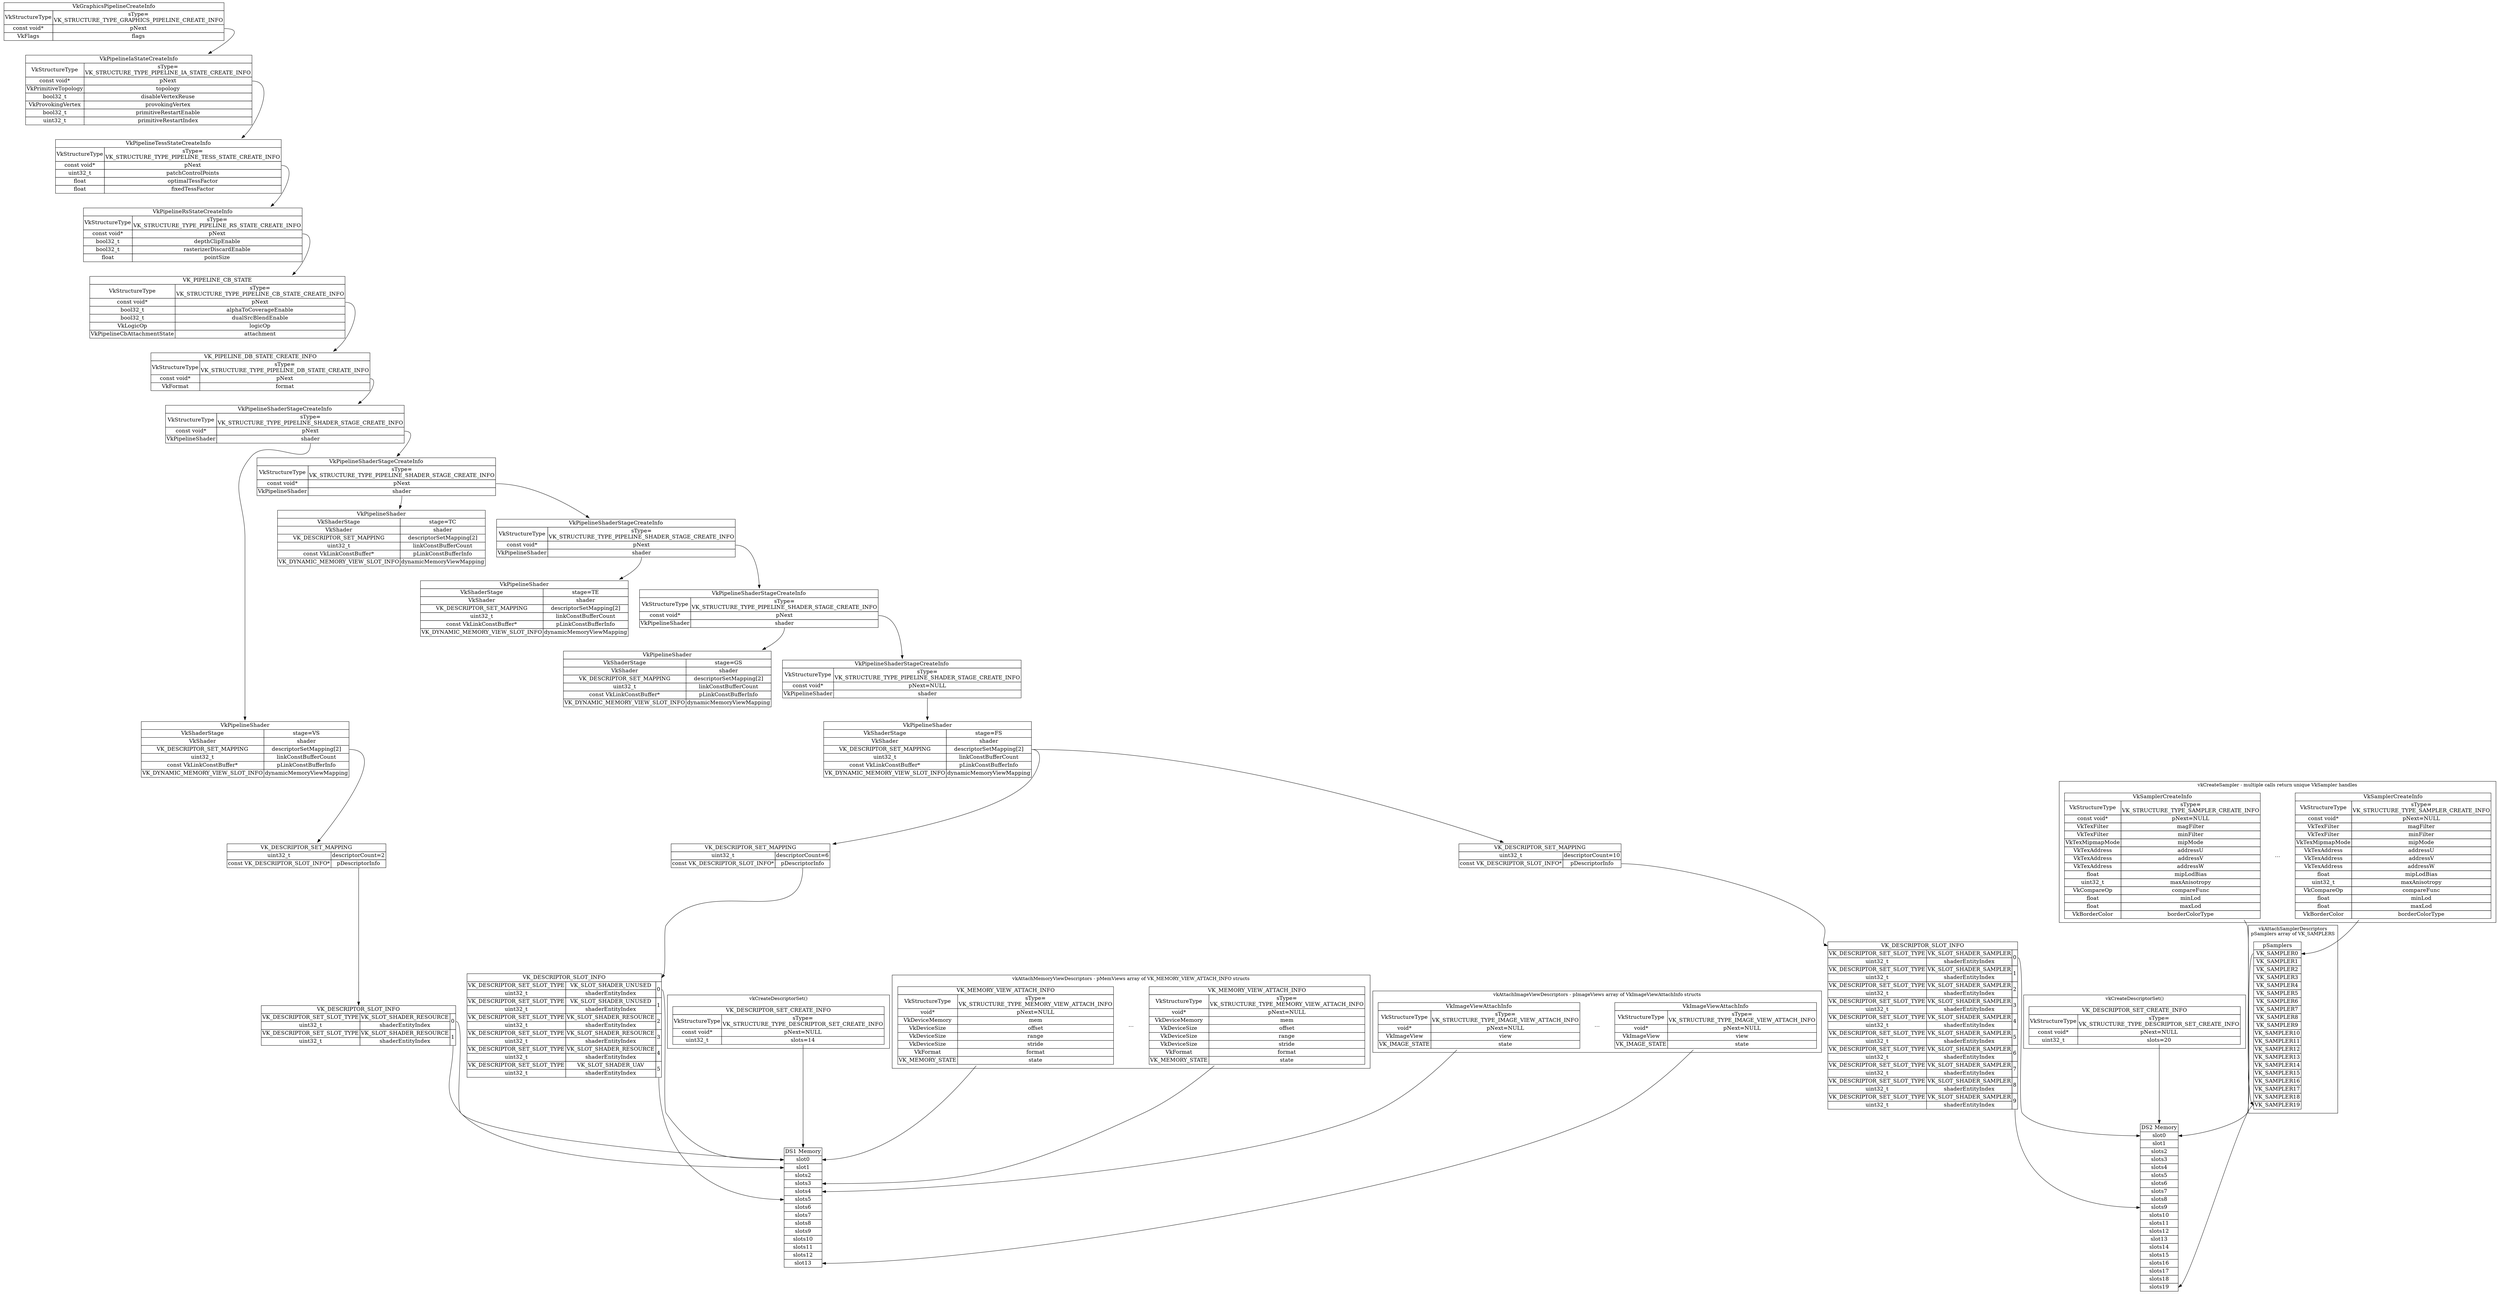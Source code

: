 digraph g {
graph [
rankdir = "TB"
];
node [
fontsize = "16"
shape = "plaintext"
];
edge [
];
"VkGraphicsPipelineCreateInfo_" [
label = <<TABLE BORDER="0" CELLBORDER="1" CELLSPACING="0"> <TR><TD COLSPAN="2" PORT="f0">VkGraphicsPipelineCreateInfo</TD></TR><TR><TD>VkStructureType</TD><TD>sType=<BR/>VK_STRUCTURE_TYPE_GRAPHICS_PIPELINE_CREATE_INFO</TD></TR><TR><TD>const void*</TD><TD PORT="f2">pNext</TD></TR><TR><TD>VkFlags</TD><TD>flags</TD></TR></TABLE>>
];
"VkPipelineIaStateCreateInfo_" [
label = <<TABLE BORDER="0" CELLBORDER="1" CELLSPACING="0"> <TR><TD COLSPAN="2" PORT="f0">VkPipelineIaStateCreateInfo</TD></TR><TR><TD>VkStructureType</TD><TD>sType=<BR/>VK_STRUCTURE_TYPE_PIPELINE_IA_STATE_CREATE_INFO</TD></TR><TR><TD>const void*</TD><TD PORT="f2">pNext</TD></TR><TR><TD>VkPrimitiveTopology</TD><TD>topology</TD></TR><TR><TD>bool32_t</TD><TD>disableVertexReuse</TD></TR><TR><TD>VkProvokingVertex</TD><TD>provokingVertex</TD></TR><TR><TD>bool32_t</TD><TD>primitiveRestartEnable</TD></TR><TR><TD>uint32_t</TD><TD>primitiveRestartIndex</TD></TR></TABLE>>
];
"VkPipelineTessStateCreateInfo_" [
label = <<TABLE BORDER="0" CELLBORDER="1" CELLSPACING="0"> <TR><TD COLSPAN="2" PORT="f0">VkPipelineTessStateCreateInfo</TD></TR><TR><TD>VkStructureType</TD><TD>sType=<BR/>VK_STRUCTURE_TYPE_PIPELINE_TESS_STATE_CREATE_INFO</TD></TR><TR><TD>const void*</TD><TD PORT="f2">pNext</TD></TR><TR><TD>uint32_t</TD><TD>patchControlPoints</TD></TR> <TR><TD>float</TD><TD>optimalTessFactor</TD></TR><TR><TD>float</TD><TD>fixedTessFactor</TD></TR></TABLE>>
];
"VkPipelineRsStateCreateInfo_" [
label = <<TABLE BORDER="0" CELLBORDER="1" CELLSPACING="0"> <TR><TD COLSPAN="2" PORT="f0">VkPipelineRsStateCreateInfo</TD></TR><TR><TD>VkStructureType</TD><TD>sType=<BR/>VK_STRUCTURE_TYPE_PIPELINE_RS_STATE_CREATE_INFO</TD></TR> <TR><TD>const void*</TD><TD PORT="f2">pNext</TD></TR> <TR><TD>bool32_t</TD><TD>depthClipEnable</TD></TR> <TR><TD>bool32_t</TD><TD>rasterizerDiscardEnable</TD></TR> <TR><TD>float</TD><TD>pointSize</TD></TR> </TABLE>>
];
"VkPipelineCbStateCreateInfo_" [
label = <<TABLE BORDER="0" CELLBORDER="1" CELLSPACING="0"> <TR><TD COLSPAN="2" PORT="f0">VK_PIPELINE_CB_STATE</TD></TR><TR><TD>VkStructureType</TD><TD>sType=<BR/>VK_STRUCTURE_TYPE_PIPELINE_CB_STATE_CREATE_INFO</TD></TR> <TR><TD>const void*</TD><TD PORT="f2">pNext</TD></TR> <TR><TD>bool32_t</TD><TD>alphaToCoverageEnable</TD></TR> <TR><TD>bool32_t</TD><TD>dualSrcBlendEnable</TD></TR> <TR><TD>VkLogicOp</TD><TD>logicOp</TD></TR> <TR><TD>VkPipelineCbAttachmentState</TD><TD>attachment</TD></TR> </TABLE>>
];
"_VK_PIPELINE_DB_STATE_CREATE_INFO" [
label = <<TABLE BORDER="0" CELLBORDER="1" CELLSPACING="0"> <TR><TD COLSPAN="2" PORT="f0">VK_PIPELINE_DB_STATE_CREATE_INFO</TD></TR><TR><TD>VkStructureType</TD><TD>sType=<BR/>VK_STRUCTURE_TYPE_PIPELINE_DB_STATE_CREATE_INFO</TD></TR> <TR><TD>const void*</TD><TD PORT="f2">pNext</TD></TR> <TR><TD>VkFormat</TD><TD>format</TD></TR> </TABLE>>
];
"VS_VK_PIPELINE_SHADER_STAGE_CREATE_INFO" [
label = <<TABLE BORDER="0" CELLBORDER="1" CELLSPACING="0"> <TR><TD COLSPAN="2" PORT="f0">VkPipelineShaderStageCreateInfo</TD></TR><TR><TD>VkStructureType</TD><TD>sType=<BR/>VK_STRUCTURE_TYPE_PIPELINE_SHADER_STAGE_CREATE_INFO</TD></TR> <TR><TD>const void*</TD><TD PORT="f2">pNext</TD></TR> <TR><TD>VkPipelineShader</TD><TD PORT="f4">shader</TD></TR> </TABLE>>
];
"TC_VK_PIPELINE_SHADER_STAGE_CREATE_INFO" [
label = <<TABLE BORDER="0" CELLBORDER="1" CELLSPACING="0"> <TR><TD COLSPAN="2" PORT="f0">VkPipelineShaderStageCreateInfo</TD></TR><TR><TD>VkStructureType</TD><TD>sType=<BR/>VK_STRUCTURE_TYPE_PIPELINE_SHADER_STAGE_CREATE_INFO</TD></TR> <TR><TD>const void*</TD><TD PORT="f2">pNext</TD></TR> <TR><TD>VkPipelineShader</TD><TD PORT="f4">shader</TD></TR> </TABLE>>
];
"TE_VK_PIPELINE_SHADER_STAGE_CREATE_INFO" [
label = <<TABLE BORDER="0" CELLBORDER="1" CELLSPACING="0"> <TR><TD COLSPAN="2" PORT="f0">VkPipelineShaderStageCreateInfo</TD></TR><TR><TD>VkStructureType</TD><TD>sType=<BR/>VK_STRUCTURE_TYPE_PIPELINE_SHADER_STAGE_CREATE_INFO</TD></TR> <TR><TD>const void*</TD><TD PORT="f2">pNext</TD></TR> <TR><TD>VkPipelineShader</TD><TD PORT="f4">shader</TD></TR> </TABLE>>
];
"GS_VK_PIPELINE_SHADER_STAGE_CREATE_INFO" [
label = <<TABLE BORDER="0" CELLBORDER="1" CELLSPACING="0"> <TR><TD COLSPAN="2" PORT="f0">VkPipelineShaderStageCreateInfo</TD></TR><TR><TD>VkStructureType</TD><TD>sType=<BR/>VK_STRUCTURE_TYPE_PIPELINE_SHADER_STAGE_CREATE_INFO</TD></TR> <TR><TD>const void*</TD><TD PORT="f2">pNext</TD></TR> <TR><TD>VkPipelineShader</TD><TD PORT="f4">shader</TD></TR> </TABLE>>
];
"FS_VK_PIPELINE_SHADER_STAGE_CREATE_INFO" [
label = <<TABLE BORDER="0" CELLBORDER="1" CELLSPACING="0"> <TR><TD COLSPAN="2" PORT="f0">VkPipelineShaderStageCreateInfo</TD></TR><TR><TD>VkStructureType</TD><TD>sType=<BR/>VK_STRUCTURE_TYPE_PIPELINE_SHADER_STAGE_CREATE_INFO</TD></TR> <TR><TD>const void*</TD><TD PORT="f2">pNext=NULL</TD></TR> <TR><TD>VkPipelineShader</TD><TD PORT="f4">shader</TD></TR> </TABLE>>
];
"VS_VK_PIPELINE_SHADER" [
label = <<TABLE BORDER="0" CELLBORDER="1" CELLSPACING="0"> <TR><TD COLSPAN="2" PORT="f0">VkPipelineShader</TD></TR><TR><TD PORT="f1">VkShaderStage</TD><TD PORT="f2">stage=VS</TD></TR><TR><TD PORT="f3">VkShader</TD><TD PORT="f4">shader</TD></TR><TR><TD PORT="f5">VK_DESCRIPTOR_SET_MAPPING</TD><TD PORT="f6">descriptorSetMapping[2]</TD></TR><TR><TD PORT="f7">uint32_t</TD><TD PORT="f8">linkConstBufferCount</TD></TR><TR><TD PORT="f9">const VkLinkConstBuffer*</TD><TD PORT="f10">pLinkConstBufferInfo</TD></TR><TR><TD PORT="f11">VK_DYNAMIC_MEMORY_VIEW_SLOT_INFO</TD><TD PORT="f12">dynamicMemoryViewMapping</TD></TR></TABLE>>
];
"TC_VK_PIPELINE_SHADER" [
label = <<TABLE BORDER="0" CELLBORDER="1" CELLSPACING="0"> <TR><TD COLSPAN="2" PORT="f0">VkPipelineShader</TD></TR><TR><TD PORT="f1">VkShaderStage</TD><TD PORT="f2">stage=TC</TD></TR><TR><TD PORT="f3">VkShader</TD><TD PORT="f4">shader</TD></TR><TR><TD PORT="f5">VK_DESCRIPTOR_SET_MAPPING</TD><TD PORT="f6">descriptorSetMapping[2]</TD></TR><TR><TD PORT="f7">uint32_t</TD><TD PORT="f8">linkConstBufferCount</TD></TR><TR><TD PORT="f9">const VkLinkConstBuffer*</TD><TD PORT="f10">pLinkConstBufferInfo</TD></TR><TR><TD PORT="f11">VK_DYNAMIC_MEMORY_VIEW_SLOT_INFO</TD><TD PORT="f12">dynamicMemoryViewMapping</TD></TR></TABLE>>
];
"TE_VK_PIPELINE_SHADER" [
label = <<TABLE BORDER="0" CELLBORDER="1" CELLSPACING="0"> <TR><TD COLSPAN="2" PORT="f0">VkPipelineShader</TD></TR><TR><TD PORT="f1">VkShaderStage</TD><TD PORT="f2">stage=TE</TD></TR><TR><TD PORT="f3">VkShader</TD><TD PORT="f4">shader</TD></TR><TR><TD PORT="f5">VK_DESCRIPTOR_SET_MAPPING</TD><TD PORT="f6">descriptorSetMapping[2]</TD></TR><TR><TD PORT="f7">uint32_t</TD><TD PORT="f8">linkConstBufferCount</TD></TR><TR><TD PORT="f9">const VkLinkConstBuffer*</TD><TD PORT="f10">pLinkConstBufferInfo</TD></TR><TR><TD PORT="f11">VK_DYNAMIC_MEMORY_VIEW_SLOT_INFO</TD><TD PORT="f12">dynamicMemoryViewMapping</TD></TR></TABLE>>
];
"GS_VK_PIPELINE_SHADER" [
label = <<TABLE BORDER="0" CELLBORDER="1" CELLSPACING="0"> <TR><TD COLSPAN="2" PORT="f0">VkPipelineShader</TD></TR><TR><TD PORT="f1">VkShaderStage</TD><TD PORT="f2">stage=GS</TD></TR><TR><TD PORT="f3">VkShader</TD><TD PORT="f4">shader</TD></TR><TR><TD PORT="f5">VK_DESCRIPTOR_SET_MAPPING</TD><TD PORT="f6">descriptorSetMapping[2]</TD></TR><TR><TD PORT="f7">uint32_t</TD><TD PORT="f8">linkConstBufferCount</TD></TR><TR><TD PORT="f9">const VkLinkConstBuffer*</TD><TD PORT="f10">pLinkConstBufferInfo</TD></TR><TR><TD PORT="f11">VK_DYNAMIC_MEMORY_VIEW_SLOT_INFO</TD><TD PORT="f12">dynamicMemoryViewMapping</TD></TR></TABLE>>
];
"FS_VK_PIPELINE_SHADER" [
label = <<TABLE BORDER="0" CELLBORDER="1" CELLSPACING="0"> <TR><TD COLSPAN="2" PORT="f0">VkPipelineShader</TD></TR><TR><TD PORT="f1">VkShaderStage</TD><TD PORT="f2">stage=FS</TD></TR><TR><TD PORT="f3">VkShader</TD><TD PORT="f4">shader</TD></TR><TR><TD PORT="f5">VK_DESCRIPTOR_SET_MAPPING</TD><TD PORT="f6">descriptorSetMapping[2]</TD></TR><TR><TD PORT="f7">uint32_t</TD><TD PORT="f8">linkConstBufferCount</TD></TR><TR><TD PORT="f9">const VkLinkConstBuffer*</TD><TD PORT="f10">pLinkConstBufferInfo</TD></TR><TR><TD PORT="f11">VK_DYNAMIC_MEMORY_VIEW_SLOT_INFO</TD><TD PORT="f12">dynamicMemoryViewMapping</TD></TR></TABLE>>
];
"VkGraphicsPipelineCreateInfo_":f2 -> "VkPipelineIaStateCreateInfo_" [
id = 100
];
"VkPipelineIaStateCreateInfo_":f2 -> "VkPipelineTessStateCreateInfo_" [
id = 101
];
"VkPipelineTessStateCreateInfo_":f2 -> "VkPipelineRsStateCreateInfo_" [
id = 102
];
"VkPipelineRsStateCreateInfo_":f2 -> "VkPipelineCbStateCreateInfo_" [
id = 103
];
"VkPipelineCbStateCreateInfo_":f2 -> "_VK_PIPELINE_DB_STATE_CREATE_INFO" [
id = 104
];
"_VK_PIPELINE_DB_STATE_CREATE_INFO":f2 -> "VS_VK_PIPELINE_SHADER_STAGE_CREATE_INFO" [
id = 105
];
"VS_VK_PIPELINE_SHADER_STAGE_CREATE_INFO":f2 -> "TC_VK_PIPELINE_SHADER_STAGE_CREATE_INFO" [
id = 106
];
"TC_VK_PIPELINE_SHADER_STAGE_CREATE_INFO":f2 -> "TE_VK_PIPELINE_SHADER_STAGE_CREATE_INFO" [
id = 107
];
"TE_VK_PIPELINE_SHADER_STAGE_CREATE_INFO":f2 -> "GS_VK_PIPELINE_SHADER_STAGE_CREATE_INFO" [
id = 108
];
"GS_VK_PIPELINE_SHADER_STAGE_CREATE_INFO":f2 -> "FS_VK_PIPELINE_SHADER_STAGE_CREATE_INFO" [
id = 109
];
"VS_VK_PIPELINE_SHADER_STAGE_CREATE_INFO":f4 -> "VS_VK_PIPELINE_SHADER" [
id = 110
];
"TE_VK_PIPELINE_SHADER_STAGE_CREATE_INFO":f4 -> "TE_VK_PIPELINE_SHADER" [
id = 111
];
"TC_VK_PIPELINE_SHADER_STAGE_CREATE_INFO":f4 -> "TC_VK_PIPELINE_SHADER" [
id = 112
];
"GS_VK_PIPELINE_SHADER_STAGE_CREATE_INFO":f4 -> "GS_VK_PIPELINE_SHADER" [
id = 113
];
"FS_VK_PIPELINE_SHADER_STAGE_CREATE_INFO":f4 -> "FS_VK_PIPELINE_SHADER" [
id = 114
];
subgraph clusterDSCreate1
{
label="vkCreateDescriptorSet()"
"_VK_DESCRIPTOR_SET_CREATE_INFO1" [
label = <<TABLE BORDER="0" CELLBORDER="1" CELLSPACING="0"> <TR><TD COLSPAN="2" PORT="f0">VK_DESCRIPTOR_SET_CREATE_INFO</TD></TR><TR><TD PORT="f1">VkStructureType</TD><TD>sType=<BR/>VK_STRUCTURE_TYPE_DESCRIPTOR_SET_CREATE_INFO</TD></TR><TR><TD>const void*</TD><TD PORT="f2">pNext=NULL</TD></TR><TR><TD PORT="f3">uint32_t</TD><TD PORT="f4">slots=14</TD></TR></TABLE>>
];
}
subgraph clusterDSCreate2
{
label="vkCreateDescriptorSet()"
"_VK_DESCRIPTOR_SET_CREATE_INFO2" [
label = <<TABLE BORDER="0" CELLBORDER="1" CELLSPACING="0"> <TR><TD COLSPAN="2" PORT="f0">VK_DESCRIPTOR_SET_CREATE_INFO</TD></TR><TR><TD PORT="f1">VkStructureType</TD><TD>sType=<BR/>VK_STRUCTURE_TYPE_DESCRIPTOR_SET_CREATE_INFO</TD></TR><TR><TD>const void*</TD><TD PORT="f2">pNext=NULL</TD></TR><TR><TD PORT="f3">uint32_t</TD><TD PORT="f4">slots=20</TD></TR></TABLE>>
];
}
subgraph clusterSamplerCreate
{
label="vkCreateSampler - multiple calls return unique VkSampler handles"
"_VK_SAMPLER_CREATE_INFO_0" [
label = <<TABLE BORDER="0" CELLBORDER="1" CELLSPACING="0"> <TR><TD COLSPAN="2" PORT="f0">VkSamplerCreateInfo</TD></TR><TR><TD PORT="f1">VkStructureType</TD><TD PORT="f2">sType=<BR/>VK_STRUCTURE_TYPE_SAMPLER_CREATE_INFO</TD></TR><TR><TD PORT="f3">const void*</TD><TD PORT="f4">pNext=NULL</TD></TR><TR><TD PORT="f5">VkTexFilter</TD><TD PORT="f6">magFilter</TD></TR><TR><TD PORT="f7">VkTexFilter</TD><TD PORT="f8">minFilter</TD></TR><TR><TD PORT="f9">VkTexMipmapMode</TD><TD PORT="f10">mipMode</TD></TR><TR><TD PORT="f11">VkTexAddress</TD><TD PORT="f12">addressU</TD></TR><TR><TD PORT="f13">VkTexAddress</TD><TD PORT="f14">addressV</TD></TR><TR><TD PORT="f15">VkTexAddress</TD><TD PORT="f16">addressW</TD></TR><TR><TD PORT="f17">float</TD><TD PORT="f18">mipLodBias</TD></TR><TR><TD PORT="f19">uint32_t</TD><TD PORT="f20">maxAnisotropy</TD></TR><TR><TD PORT="f21">VkCompareOp</TD><TD PORT="f22">compareFunc</TD></TR><TR><TD PORT="f23">float</TD><TD PORT="f24">minLod</TD></TR><TR><TD PORT="f25">float</TD><TD PORT="f26">maxLod</TD></TR><TR><TD PORT="f27">VkBorderColor</TD><TD PORT="f28">borderColorType</TD></TR></TABLE>>
];
"SAMPLER_ELLIPSES" [
label = "..."
];
"_VK_SAMPLER_CREATE_INFO_19" [
label = <<TABLE BORDER="0" CELLBORDER="1" CELLSPACING="0"> <TR><TD COLSPAN="2" PORT="f0">VkSamplerCreateInfo</TD></TR><TR><TD PORT="f1">VkStructureType</TD><TD PORT="f2">sType=<BR/>VK_STRUCTURE_TYPE_SAMPLER_CREATE_INFO</TD></TR><TR><TD PORT="f3">const void*</TD><TD PORT="f4">pNext=NULL</TD></TR><TR><TD PORT="f5">VkTexFilter</TD><TD PORT="f6">magFilter</TD></TR><TR><TD PORT="f7">VkTexFilter</TD><TD PORT="f8">minFilter</TD></TR><TR><TD PORT="f9">VkTexMipmapMode</TD><TD PORT="f10">mipMode</TD></TR><TR><TD PORT="f11">VkTexAddress</TD><TD PORT="f12">addressU</TD></TR><TR><TD PORT="f13">VkTexAddress</TD><TD PORT="f14">addressV</TD></TR><TR><TD PORT="f15">VkTexAddress</TD><TD PORT="f16">addressW</TD></TR><TR><TD PORT="f17">float</TD><TD PORT="f18">mipLodBias</TD></TR><TR><TD PORT="f19">uint32_t</TD><TD PORT="f20">maxAnisotropy</TD></TR><TR><TD PORT="f21">VkCompareOp</TD><TD PORT="f22">compareFunc</TD></TR><TR><TD PORT="f23">float</TD><TD PORT="f24">minLod</TD></TR><TR><TD PORT="f25">float</TD><TD PORT="f26">maxLod</TD></TR><TR><TD PORT="f27">VkBorderColor</TD><TD PORT="f28">borderColorType</TD></TR></TABLE>>
];
}
subgraph clusterSamplerAttach
{
label="vkAttachSamplerDescriptors&#92;npSamplers array of VK_SAMPLERS"
"SAMPLER_ARRAY" [
label = <<TABLE BORDER="0" CELLBORDER="1" CELLSPACING="0"> <TR><TD PORT="pSamp">pSamplers</TD></TR><TR><TD PORT="f0">VK_SAMPLER0</TD></TR><TR><TD PORT="f1">VK_SAMPLER1</TD></TR><TR><TD PORT="f2">VK_SAMPLER2</TD></TR><TR><TD PORT="f3">VK_SAMPLER3</TD></TR><TR><TD PORT="f4">VK_SAMPLER4</TD></TR><TR><TD PORT="f5">VK_SAMPLER5</TD></TR><TR><TD PORT="f6">VK_SAMPLER6</TD></TR><TR><TD PORT="f7">VK_SAMPLER7</TD></TR><TR><TD PORT="f8">VK_SAMPLER8</TD></TR><TR><TD PORT="f9">VK_SAMPLER9</TD></TR><TR><TD PORT="f10">VK_SAMPLER10</TD></TR><TR><TD PORT="f11">VK_SAMPLER11</TD></TR><TR><TD PORT="f12">VK_SAMPLER12</TD></TR><TR><TD PORT="f13">VK_SAMPLER13</TD></TR><TR><TD PORT="f14">VK_SAMPLER14</TD></TR><TR><TD PORT="f15">VK_SAMPLER15</TD></TR><TR><TD PORT="f16">VK_SAMPLER16</TD></TR><TR><TD PORT="f17">VK_SAMPLER17</TD></TR><TR><TD PORT="f18">VK_SAMPLER18</TD></TR><TR><TD PORT="f19">VK_SAMPLER19</TD></TR></TABLE>>
];
}
"DS1_MEMORY" [
label = <<TABLE BORDER="0" CELLBORDER="1" CELLSPACING="0"> <TR><TD PORT="ds1">DS1 Memory</TD></TR><TR><TD PORT="f0">slot0</TD></TR><TR><TD PORT="f1">slot1</TD></TR><TR><TD PORT="f2">slots2</TD></TR><TR><TD PORT="f3">slots3</TD></TR><TR><TD PORT="f4">slots4</TD></TR><TR><TD PORT="f5">slots5</TD></TR><TR><TD PORT="f6">slots6</TD></TR><TR><TD PORT="f7">slots7</TD></TR><TR><TD PORT="f8">slots8</TD></TR><TR><TD PORT="f9">slots9</TD></TR><TR><TD PORT="f10">slots10</TD></TR><TR><TD PORT="f11">slots11</TD></TR><TR><TD PORT="f12">slots12</TD></TR><TR><TD PORT="f13">slot13</TD></TR></TABLE>>
];
"DS2_MEMORY" [
label = <<TABLE BORDER="0" CELLBORDER="1" CELLSPACING="0"> <TR><TD PORT="ds2">DS2 Memory</TD></TR><TR><TD PORT="f0">slot0</TD></TR><TR><TD PORT="f1">slot1</TD></TR><TR><TD PORT="f2">slots2</TD></TR><TR><TD PORT="f3">slots3</TD></TR><TR><TD PORT="f4">slots4</TD></TR><TR><TD PORT="f5">slots5</TD></TR><TR><TD PORT="f6">slots6</TD></TR><TR><TD PORT="f7">slots7</TD></TR><TR><TD PORT="f8">slots8</TD></TR><TR><TD PORT="f9">slots9</TD></TR><TR><TD PORT="f10">slots10</TD></TR><TR><TD PORT="f11">slots11</TD></TR><TR><TD PORT="f12">slots12</TD></TR><TR><TD PORT="f13">slot13</TD></TR><TR><TD PORT="f14">slots14</TD></TR><TR><TD PORT="f15">slots15</TD></TR><TR><TD PORT="f16">slots16</TD></TR><TR><TD PORT="f17">slots17</TD></TR><TR><TD PORT="f18">slots18</TD></TR><TR><TD PORT="f19">slots19</TD></TR></TABLE>>
];
subgraph clusterMemoryView
{
label="vkAttachMemoryViewDescriptors - pMemViews array of VK_MEMORY_VIEW_ATTACH_INFO structs"
"_VK_MEMORY_VIEW_ATTACH_INFO_3" [
label = <<TABLE BORDER="0" CELLBORDER="1" CELLSPACING="0"> <TR><TD COLSPAN="2" PORT="f0">VK_MEMORY_VIEW_ATTACH_INFO</TD></TR><TR><TD PORT="f1">VkStructureType</TD><TD PORT="f2">sType=<BR/>VK_STRUCTURE_TYPE_MEMORY_VIEW_ATTACH_INFO</TD></TR><TR><TD PORT="f3">void*</TD><TD PORT="f4">pNext=NULL</TD></TR><TR><TD PORT="f5">VkDeviceMemory</TD><TD PORT="f6">mem</TD></TR><TR><TD PORT="f7">VkDeviceSize</TD><TD PORT="f8">offset</TD></TR><TR><TD PORT="f9">VkDeviceSize</TD><TD PORT="f10">range</TD></TR><TR><TD PORT="f11">VkDeviceSize</TD><TD PORT="f12">stride</TD></TR><TR><TD PORT="f13">VkFormat</TD><TD PORT="f14">format</TD></TR><TR><TD PORT="f15">VK_MEMORY_STATE</TD><TD PORT="f16">state</TD></TR></TABLE>>
];
"MEM_VIEW_ELLIPSES" [
label = "..."
];
"_VK_MEMORY_VIEW_ATTACH_INFO_0" [
label = <<TABLE BORDER="0" CELLBORDER="1" CELLSPACING="0"> <TR><TD COLSPAN="2" PORT="f0">VK_MEMORY_VIEW_ATTACH_INFO</TD></TR><TR><TD PORT="f1">VkStructureType</TD><TD PORT="f2">sType=<BR/>VK_STRUCTURE_TYPE_MEMORY_VIEW_ATTACH_INFO</TD></TR><TR><TD PORT="f3">void*</TD><TD PORT="f4">pNext=NULL</TD></TR><TR><TD PORT="f5">VkDeviceMemory</TD><TD PORT="f6">mem</TD></TR><TR><TD PORT="f7">VkDeviceSize</TD><TD PORT="f8">offset</TD></TR><TR><TD PORT="f9">VkDeviceSize</TD><TD PORT="f10">range</TD></TR><TR><TD PORT="f11">VkDeviceSize</TD><TD PORT="f12">stride</TD></TR><TR><TD PORT="f13">VkFormat</TD><TD PORT="f14">format</TD></TR><TR><TD PORT="f15">VK_MEMORY_STATE</TD><TD PORT="f16">state</TD></TR></TABLE>>
];
}
subgraph clusterImageView
{
label="vkAttachImageViewDescriptors - pImageViews array of VkImageViewAttachInfo structs"
"_VK_IMAGE_VIEW_ATTACH_INFO_9" [
label = <<TABLE BORDER="0" CELLBORDER="1" CELLSPACING="0"> <TR><TD COLSPAN="2" PORT="f0">VkImageViewAttachInfo</TD></TR><TR><TD PORT="f1">VkStructureType</TD><TD PORT="f2">sType=<BR/>VK_STRUCTURE_TYPE_IMAGE_VIEW_ATTACH_INFO</TD></TR><TR><TD PORT="f3">void*</TD><TD PORT="f4">pNext=NULL</TD></TR><TR><TD PORT="f5">VkImageView</TD><TD PORT="f6">view</TD></TR><TR><TD PORT="f7">VK_IMAGE_STATE</TD><TD PORT="f8">state</TD></TR></TABLE>>
];
"IMG_VIEW_ELLIPSES" [
label = "..."
];
"_VK_IMAGE_VIEW_ATTACH_INFO_0" [
label = <<TABLE BORDER="0" CELLBORDER="1" CELLSPACING="0"> <TR><TD COLSPAN="2" PORT="f0">VkImageViewAttachInfo</TD></TR><TR><TD PORT="f1">VkStructureType</TD><TD PORT="f2">sType=<BR/>VK_STRUCTURE_TYPE_IMAGE_VIEW_ATTACH_INFO</TD></TR><TR><TD PORT="f3">void*</TD><TD PORT="f4">pNext=NULL</TD></TR><TR><TD PORT="f5">VkImageView</TD><TD PORT="f6">view</TD></TR><TR><TD PORT="f7">VK_IMAGE_STATE</TD><TD PORT="f8">state</TD></TR></TABLE>>
];
}
"VS_VK_DESCRIPTOR_SET_MAPPING" [
label = <<TABLE BORDER="0" CELLBORDER="1" CELLSPACING="0"> <TR><TD COLSPAN="2" PORT="f0">VK_DESCRIPTOR_SET_MAPPING</TD></TR><TR><TD PORT="f1">uint32_t</TD><TD PORT="f2">descriptorCount=2</TD></TR><TR><TD PORT="f3">const VK_DESCRIPTOR_SLOT_INFO*</TD><TD PORT="f4">pDescriptorInfo</TD></TR></TABLE>>
];
"VS_VK_DESCRIPTOR_SLOT_INFO" [
label = <<TABLE BORDER="0" CELLBORDER="1" CELLSPACING="0"> <TR><TD COLSPAN="3" PORT="f0">VK_DESCRIPTOR_SLOT_INFO</TD></TR><TR><TD PORT="f2">VK_DESCRIPTOR_SET_SLOT_TYPE</TD><TD PORT="f3">VK_SLOT_SHADER_RESOURCE</TD><TD ROWSPAN="2" PORT="f1">0</TD></TR><TR><TD PORT="f4">uint32_t</TD><TD PORT="f5">shaderEntityIndex</TD></TR><TR><TD PORT="f7">VK_DESCRIPTOR_SET_SLOT_TYPE</TD><TD PORT="f8">VK_SLOT_SHADER_RESOURCE</TD><TD ROWSPAN="2" PORT="f6">1</TD></TR><TR><TD PORT="f9">uint32_t</TD><TD PORT="f10">shaderEntityIndex</TD></TR></TABLE>>
];
"FS0_VK_DESCRIPTOR_SET_MAPPING" [
label = <<TABLE BORDER="0" CELLBORDER="1" CELLSPACING="0"> <TR><TD COLSPAN="2" PORT="f0">VK_DESCRIPTOR_SET_MAPPING</TD></TR><TR><TD PORT="f1">uint32_t</TD><TD PORT="f2">descriptorCount=6</TD></TR><TR><TD PORT="f3">const VK_DESCRIPTOR_SLOT_INFO*</TD><TD PORT="f4">pDescriptorInfo</TD></TR></TABLE>>
];
"FS0_VK_DESCRIPTOR_SLOT_INFO" [
label = <<TABLE BORDER="0" CELLBORDER="1" CELLSPACING="0"> <TR><TD COLSPAN="3" PORT="f0">VK_DESCRIPTOR_SLOT_INFO</TD></TR><TR><TD PORT="f2">VK_DESCRIPTOR_SET_SLOT_TYPE</TD><TD PORT="f3">VK_SLOT_SHADER_UNUSED</TD><TD ROWSPAN="2" PORT="f1">0</TD></TR><TR><TD PORT="f4">uint32_t</TD><TD PORT="f5">shaderEntityIndex</TD></TR><TR><TD PORT="f7">VK_DESCRIPTOR_SET_SLOT_TYPE</TD><TD PORT="f8">VK_SLOT_SHADER_UNUSED</TD><TD ROWSPAN="2" PORT="f6">1</TD></TR><TR><TD PORT="f9">uint32_t</TD><TD PORT="f10">shaderEntityIndex</TD></TR><TR><TD PORT="f12">VK_DESCRIPTOR_SET_SLOT_TYPE</TD><TD PORT="f13">VK_SLOT_SHADER_RESOURCE</TD><TD ROWSPAN="2" PORT="f11">2</TD></TR><TR><TD PORT="f14">uint32_t</TD><TD PORT="f15">shaderEntityIndex</TD></TR><TR><TD PORT="f17">VK_DESCRIPTOR_SET_SLOT_TYPE</TD><TD PORT="f18">VK_SLOT_SHADER_RESOURCE</TD><TD ROWSPAN="2" PORT="f16">3</TD></TR><TR><TD PORT="f19">uint32_t</TD><TD PORT="f20">shaderEntityIndex</TD></TR><TR><TD PORT="f22">VK_DESCRIPTOR_SET_SLOT_TYPE</TD><TD PORT="f23">VK_SLOT_SHADER_RESOURCE</TD><TD ROWSPAN="2" PORT="f21">4</TD></TR><TR><TD PORT="f24">uint32_t</TD><TD PORT="f25">shaderEntityIndex</TD></TR><TR><TD PORT="f27">VK_DESCRIPTOR_SET_SLOT_TYPE</TD><TD PORT="f28">VK_SLOT_SHADER_UAV</TD><TD ROWSPAN="2" PORT="f26">5</TD></TR><TR><TD PORT="f29">uint32_t</TD><TD PORT="f30">shaderEntityIndex</TD></TR></TABLE>>
];
"FS1_VK_DESCRIPTOR_SET_MAPPING" [
label = <<TABLE BORDER="0" CELLBORDER="1" CELLSPACING="0"> <TR><TD COLSPAN="2" PORT="f0">VK_DESCRIPTOR_SET_MAPPING</TD></TR><TR><TD PORT="f1">uint32_t</TD><TD PORT="f2">descriptorCount=10</TD></TR><TR><TD PORT="f3">const VK_DESCRIPTOR_SLOT_INFO*</TD><TD PORT="f4">pDescriptorInfo</TD></TR></TABLE>>
];
"FS1_VK_DESCRIPTOR_SLOT_INFO" [
label = <<TABLE BORDER="0" CELLBORDER="1" CELLSPACING="0"> <TR><TD COLSPAN="3" PORT="f0">VK_DESCRIPTOR_SLOT_INFO</TD></TR><TR><TD PORT="f2">VK_DESCRIPTOR_SET_SLOT_TYPE</TD><TD PORT="f3">VK_SLOT_SHADER_SAMPLER</TD><TD ROWSPAN="2" PORT="f1">0</TD></TR><TR><TD PORT="f4">uint32_t</TD><TD PORT="f5">shaderEntityIndex</TD></TR><TR><TD PORT="f7">VK_DESCRIPTOR_SET_SLOT_TYPE</TD><TD PORT="f8">VK_SLOT_SHADER_SAMPLER</TD><TD ROWSPAN="2" PORT="f6">1</TD></TR><TR><TD PORT="f9">uint32_t</TD><TD PORT="f10">shaderEntityIndex</TD></TR><TR><TD PORT="f12">VK_DESCRIPTOR_SET_SLOT_TYPE</TD><TD PORT="f13">VK_SLOT_SHADER_SAMPLER</TD><TD ROWSPAN="2" PORT="f11">2</TD></TR><TR><TD PORT="f14">uint32_t</TD><TD PORT="f15">shaderEntityIndex</TD></TR><TR><TD PORT="f17">VK_DESCRIPTOR_SET_SLOT_TYPE</TD><TD PORT="f18">VK_SLOT_SHADER_SAMPLER</TD><TD ROWSPAN="2" PORT="f16">3</TD></TR><TR><TD PORT="f19">uint32_t</TD><TD PORT="f20">shaderEntityIndex</TD></TR><TR><TD PORT="f22">VK_DESCRIPTOR_SET_SLOT_TYPE</TD><TD PORT="f23">VK_SLOT_SHADER_SAMPLER</TD><TD ROWSPAN="2" PORT="f21">4</TD></TR><TR><TD PORT="f24">uint32_t</TD><TD PORT="f25">shaderEntityIndex</TD></TR><TR><TD PORT="f27">VK_DESCRIPTOR_SET_SLOT_TYPE</TD><TD PORT="f28">VK_SLOT_SHADER_SAMPLER</TD><TD ROWSPAN="2" PORT="f26">5</TD></TR><TR><TD PORT="f29">uint32_t</TD><TD PORT="f30">shaderEntityIndex</TD></TR><TR><TD PORT="f32">VK_DESCRIPTOR_SET_SLOT_TYPE</TD><TD PORT="f33">VK_SLOT_SHADER_SAMPLER</TD><TD ROWSPAN="2" PORT="f31">6</TD></TR><TR><TD PORT="f34">uint32_t</TD><TD PORT="f35">shaderEntityIndex</TD></TR><TR><TD PORT="f37">VK_DESCRIPTOR_SET_SLOT_TYPE</TD><TD PORT="f38">VK_SLOT_SHADER_SAMPLER</TD><TD ROWSPAN="2" PORT="f36">7</TD></TR><TR><TD PORT="f39">uint32_t</TD><TD PORT="f40">shaderEntityIndex</TD></TR><TR><TD PORT="f42">VK_DESCRIPTOR_SET_SLOT_TYPE</TD><TD PORT="f43">VK_SLOT_SHADER_SAMPLER</TD><TD ROWSPAN="2" PORT="f41">8</TD></TR><TR><TD PORT="f44">uint32_t</TD><TD PORT="f45">shaderEntityIndex</TD></TR><TR><TD PORT="f47">VK_DESCRIPTOR_SET_SLOT_TYPE</TD><TD PORT="f48">VK_SLOT_SHADER_SAMPLER</TD><TD ROWSPAN="2" PORT="f46">9</TD></TR><TR><TD PORT="f49">uint32_t</TD><TD PORT="f50">shaderEntityIndex</TD></TR></TABLE>>
];
/*
"_VK_DESCRIPTOR_SET_CREATE_INFO1":f2 -> "_VK_DESCRIPTOR_SET_CREATE_INFO2":f0 [
id = 0
];
*/
"_VK_DESCRIPTOR_SET_CREATE_INFO1":f4 -> "DS1_MEMORY":ds1 [
id = 1
];
"_VK_DESCRIPTOR_SET_CREATE_INFO2":f4 -> "DS2_MEMORY":ds2 [
id = 2
];
/*
"_VK_SAMPLER_CREATE_INFO_0":f4 -> "_ELLIPSE0" [
id = 3
];
"_ELLIPSE0" -> "_VK_SAMPLER_CREATE_INFO_19":f0 [
id = 3
];
*/
"_VK_SAMPLER_CREATE_INFO_0" -> "SAMPLER_ARRAY":f0 [
id = 4
];
"_VK_SAMPLER_CREATE_INFO_19" -> "SAMPLER_ARRAY":f19 [
id = 5
];
"SAMPLER_ARRAY":f0 -> "DS2_MEMORY":f0 [
id = 6
];
"SAMPLER_ARRAY":f19 -> "DS2_MEMORY":f19 [
id = 7
];
/*
"_VK_MEMORY_VIEW_ATTACH_INFO_0":f4 -> "_ELLIPSE1" [
id = 6
];
"_ELLIPSE1" -> "_VK_MEMORY_VIEW_ATTACH_INFO_3":f0 [
id = 7
];
"_VK_IMAGE_VIEW_ATTACH_INFO_0":f4 -> "_ELLIPSE2" [
id = 8
];
"_ELLIPSE2" -> "_VK_IMAGE_VIEW_ATTACH_INFO_9":f0 [
id = 9
];
*/
"_VK_MEMORY_VIEW_ATTACH_INFO_0" -> "DS1_MEMORY":f0 [
id = 10
];
"_VK_MEMORY_VIEW_ATTACH_INFO_3" -> "DS1_MEMORY":f3 [
id = 11
];
"_VK_IMAGE_VIEW_ATTACH_INFO_0" -> "DS1_MEMORY":f4 [
id = 10
];
"_VK_IMAGE_VIEW_ATTACH_INFO_9" -> "DS1_MEMORY":f13 [
id = 11
];
"VS_VK_DESCRIPTOR_SET_MAPPING":f4 -> "VS_VK_DESCRIPTOR_SLOT_INFO":f0 [
id = 12
];
"VS_VK_DESCRIPTOR_SLOT_INFO":f1 -> "DS1_MEMORY":f0 [
id = 13
];
"VS_VK_DESCRIPTOR_SLOT_INFO":f6 -> "DS1_MEMORY":f1 [
id = 14
];
"FS0_VK_DESCRIPTOR_SET_MAPPING":f4 -> "FS0_VK_DESCRIPTOR_SLOT_INFO":f0 [
id = 15
];
"FS0_VK_DESCRIPTOR_SLOT_INFO":f1 -> "DS1_MEMORY":f0 [
id = 16
];
"FS0_VK_DESCRIPTOR_SLOT_INFO":f26 -> "DS1_MEMORY":f5 [
id = 17
];
"FS1_VK_DESCRIPTOR_SET_MAPPING":f4 -> "FS1_VK_DESCRIPTOR_SLOT_INFO":f0 [
id = 15
];
"FS1_VK_DESCRIPTOR_SLOT_INFO":f1 -> "DS2_MEMORY":f0 [
id = 16
];
"FS1_VK_DESCRIPTOR_SLOT_INFO":f46 -> "DS2_MEMORY":f9 [
id = 17
];
"FS_VK_PIPELINE_SHADER":f6 -> "FS0_VK_DESCRIPTOR_SET_MAPPING" [
id = 18
];
"FS_VK_PIPELINE_SHADER":f6 -> "FS1_VK_DESCRIPTOR_SET_MAPPING" [
id = 19
];
"VS_VK_PIPELINE_SHADER":f6 -> "VS_VK_DESCRIPTOR_SET_MAPPING" [
id = 20
];
}

